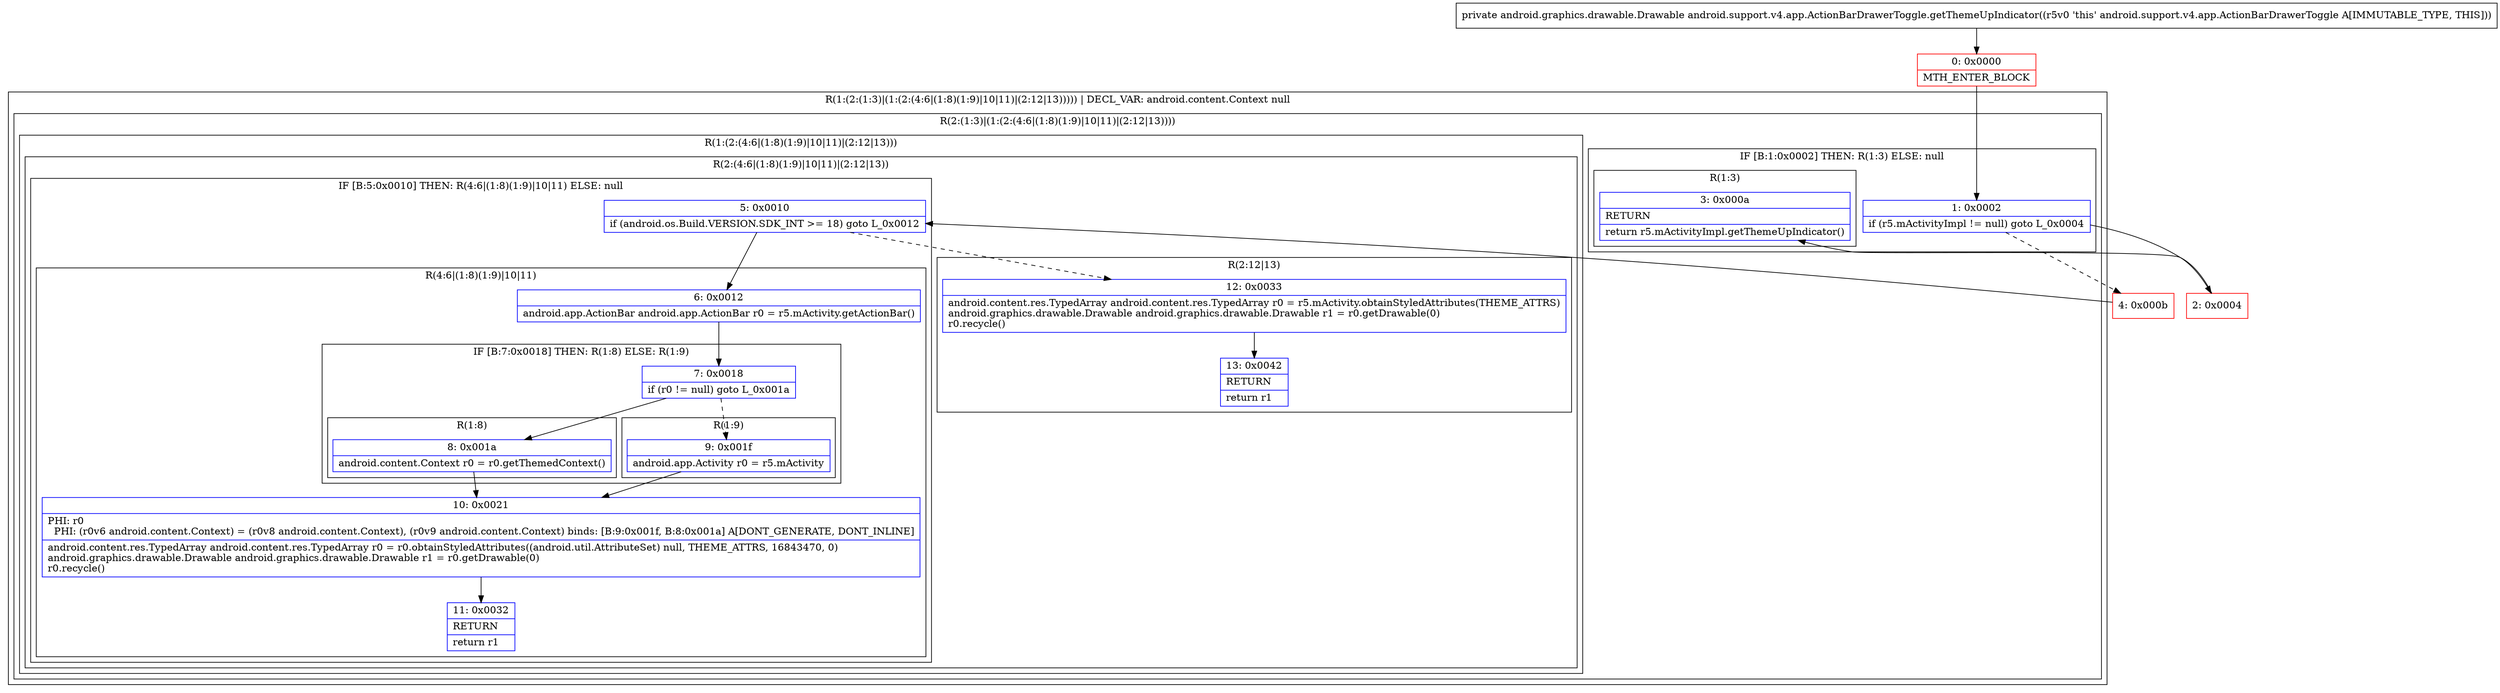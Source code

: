 digraph "CFG forandroid.support.v4.app.ActionBarDrawerToggle.getThemeUpIndicator()Landroid\/graphics\/drawable\/Drawable;" {
subgraph cluster_Region_714225026 {
label = "R(1:(2:(1:3)|(1:(2:(4:6|(1:8)(1:9)|10|11)|(2:12|13))))) | DECL_VAR: android.content.Context null\l";
node [shape=record,color=blue];
subgraph cluster_Region_968419846 {
label = "R(2:(1:3)|(1:(2:(4:6|(1:8)(1:9)|10|11)|(2:12|13))))";
node [shape=record,color=blue];
subgraph cluster_IfRegion_1190180839 {
label = "IF [B:1:0x0002] THEN: R(1:3) ELSE: null";
node [shape=record,color=blue];
Node_1 [shape=record,label="{1\:\ 0x0002|if (r5.mActivityImpl != null) goto L_0x0004\l}"];
subgraph cluster_Region_374205881 {
label = "R(1:3)";
node [shape=record,color=blue];
Node_3 [shape=record,label="{3\:\ 0x000a|RETURN\l|return r5.mActivityImpl.getThemeUpIndicator()\l}"];
}
}
subgraph cluster_Region_768140503 {
label = "R(1:(2:(4:6|(1:8)(1:9)|10|11)|(2:12|13)))";
node [shape=record,color=blue];
subgraph cluster_Region_1407112114 {
label = "R(2:(4:6|(1:8)(1:9)|10|11)|(2:12|13))";
node [shape=record,color=blue];
subgraph cluster_IfRegion_282200481 {
label = "IF [B:5:0x0010] THEN: R(4:6|(1:8)(1:9)|10|11) ELSE: null";
node [shape=record,color=blue];
Node_5 [shape=record,label="{5\:\ 0x0010|if (android.os.Build.VERSION.SDK_INT \>= 18) goto L_0x0012\l}"];
subgraph cluster_Region_2028124751 {
label = "R(4:6|(1:8)(1:9)|10|11)";
node [shape=record,color=blue];
Node_6 [shape=record,label="{6\:\ 0x0012|android.app.ActionBar android.app.ActionBar r0 = r5.mActivity.getActionBar()\l}"];
subgraph cluster_IfRegion_1966035142 {
label = "IF [B:7:0x0018] THEN: R(1:8) ELSE: R(1:9)";
node [shape=record,color=blue];
Node_7 [shape=record,label="{7\:\ 0x0018|if (r0 != null) goto L_0x001a\l}"];
subgraph cluster_Region_178569966 {
label = "R(1:8)";
node [shape=record,color=blue];
Node_8 [shape=record,label="{8\:\ 0x001a|android.content.Context r0 = r0.getThemedContext()\l}"];
}
subgraph cluster_Region_964663771 {
label = "R(1:9)";
node [shape=record,color=blue];
Node_9 [shape=record,label="{9\:\ 0x001f|android.app.Activity r0 = r5.mActivity\l}"];
}
}
Node_10 [shape=record,label="{10\:\ 0x0021|PHI: r0 \l  PHI: (r0v6 android.content.Context) = (r0v8 android.content.Context), (r0v9 android.content.Context) binds: [B:9:0x001f, B:8:0x001a] A[DONT_GENERATE, DONT_INLINE]\l|android.content.res.TypedArray android.content.res.TypedArray r0 = r0.obtainStyledAttributes((android.util.AttributeSet) null, THEME_ATTRS, 16843470, 0)\landroid.graphics.drawable.Drawable android.graphics.drawable.Drawable r1 = r0.getDrawable(0)\lr0.recycle()\l}"];
Node_11 [shape=record,label="{11\:\ 0x0032|RETURN\l|return r1\l}"];
}
}
subgraph cluster_Region_1178516163 {
label = "R(2:12|13)";
node [shape=record,color=blue];
Node_12 [shape=record,label="{12\:\ 0x0033|android.content.res.TypedArray android.content.res.TypedArray r0 = r5.mActivity.obtainStyledAttributes(THEME_ATTRS)\landroid.graphics.drawable.Drawable android.graphics.drawable.Drawable r1 = r0.getDrawable(0)\lr0.recycle()\l}"];
Node_13 [shape=record,label="{13\:\ 0x0042|RETURN\l|return r1\l}"];
}
}
}
}
}
Node_0 [shape=record,color=red,label="{0\:\ 0x0000|MTH_ENTER_BLOCK\l}"];
Node_2 [shape=record,color=red,label="{2\:\ 0x0004}"];
Node_4 [shape=record,color=red,label="{4\:\ 0x000b}"];
MethodNode[shape=record,label="{private android.graphics.drawable.Drawable android.support.v4.app.ActionBarDrawerToggle.getThemeUpIndicator((r5v0 'this' android.support.v4.app.ActionBarDrawerToggle A[IMMUTABLE_TYPE, THIS])) }"];
MethodNode -> Node_0;
Node_1 -> Node_2;
Node_1 -> Node_4[style=dashed];
Node_5 -> Node_6;
Node_5 -> Node_12[style=dashed];
Node_6 -> Node_7;
Node_7 -> Node_8;
Node_7 -> Node_9[style=dashed];
Node_8 -> Node_10;
Node_9 -> Node_10;
Node_10 -> Node_11;
Node_12 -> Node_13;
Node_0 -> Node_1;
Node_2 -> Node_3;
Node_4 -> Node_5;
}

